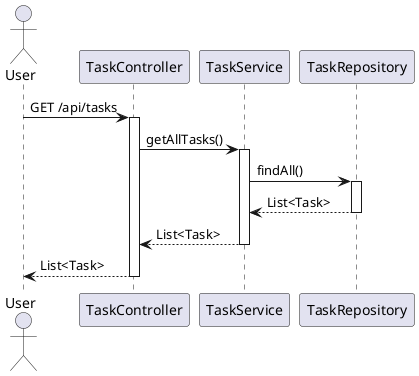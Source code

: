@startuml
actor User
User -> TaskController : GET /api/tasks
activate TaskController
TaskController -> TaskService : getAllTasks()
activate TaskService
TaskService -> TaskRepository : findAll()
activate TaskRepository
TaskRepository --> TaskService : List<Task>
deactivate TaskRepository
TaskService --> TaskController : List<Task>
deactivate TaskService
TaskController --> User : List<Task>
deactivate TaskController
@enduml
